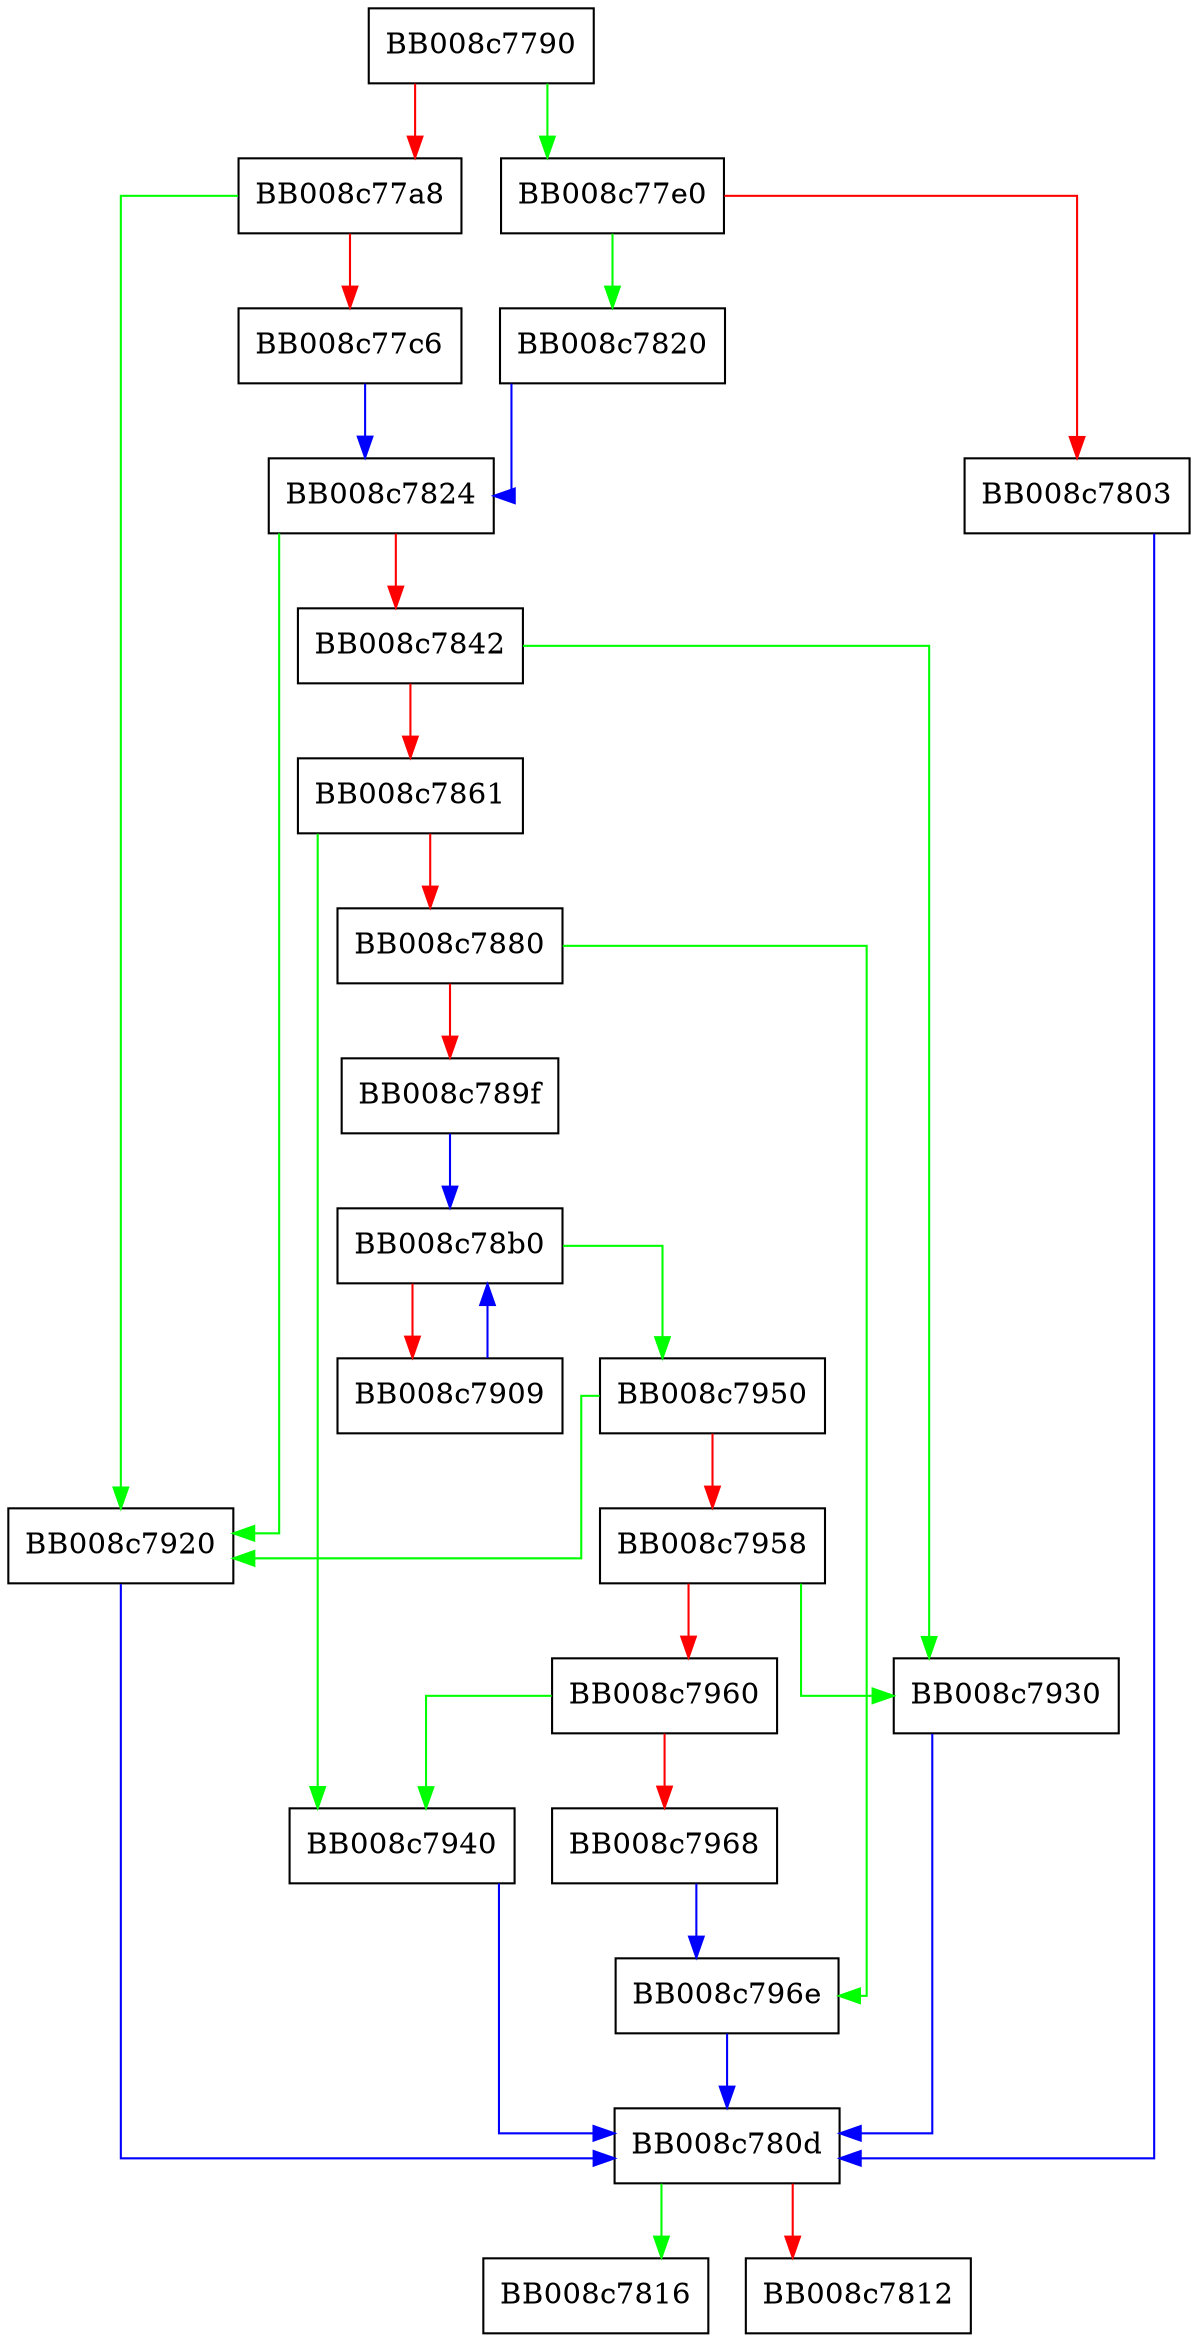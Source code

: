 digraph __strchrnul_avx2_rtm {
  node [shape="box"];
  graph [splines=ortho];
  BB008c7790 -> BB008c77e0 [color="green"];
  BB008c7790 -> BB008c77a8 [color="red"];
  BB008c77a8 -> BB008c7920 [color="green"];
  BB008c77a8 -> BB008c77c6 [color="red"];
  BB008c77c6 -> BB008c7824 [color="blue"];
  BB008c77e0 -> BB008c7820 [color="green"];
  BB008c77e0 -> BB008c7803 [color="red"];
  BB008c7803 -> BB008c780d [color="blue"];
  BB008c780d -> BB008c7816 [color="green"];
  BB008c780d -> BB008c7812 [color="red"];
  BB008c7820 -> BB008c7824 [color="blue"];
  BB008c7824 -> BB008c7920 [color="green"];
  BB008c7824 -> BB008c7842 [color="red"];
  BB008c7842 -> BB008c7930 [color="green"];
  BB008c7842 -> BB008c7861 [color="red"];
  BB008c7861 -> BB008c7940 [color="green"];
  BB008c7861 -> BB008c7880 [color="red"];
  BB008c7880 -> BB008c796e [color="green"];
  BB008c7880 -> BB008c789f [color="red"];
  BB008c789f -> BB008c78b0 [color="blue"];
  BB008c78b0 -> BB008c7950 [color="green"];
  BB008c78b0 -> BB008c7909 [color="red"];
  BB008c7909 -> BB008c78b0 [color="blue"];
  BB008c7920 -> BB008c780d [color="blue"];
  BB008c7930 -> BB008c780d [color="blue"];
  BB008c7940 -> BB008c780d [color="blue"];
  BB008c7950 -> BB008c7920 [color="green"];
  BB008c7950 -> BB008c7958 [color="red"];
  BB008c7958 -> BB008c7930 [color="green"];
  BB008c7958 -> BB008c7960 [color="red"];
  BB008c7960 -> BB008c7940 [color="green"];
  BB008c7960 -> BB008c7968 [color="red"];
  BB008c7968 -> BB008c796e [color="blue"];
  BB008c796e -> BB008c780d [color="blue"];
}